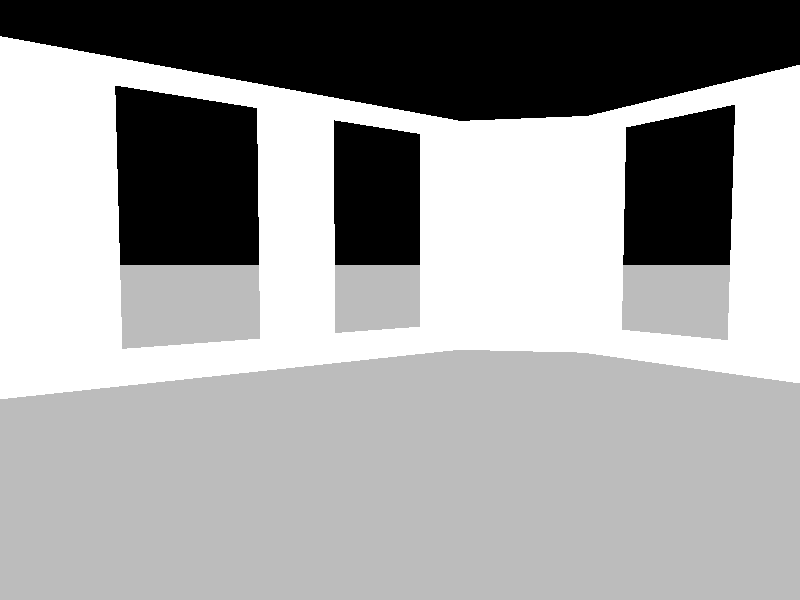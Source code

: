 #include "colors.inc"
#include "textures.inc"
#include "shapes.inc"
#include "metals.inc"
#include "glass.inc"
#include "woods.inc"

//CAMERA

camera { 
        location <0,150,-200> look_at <500,100,500>
        }                                                                                                                                                            
        
//LUMIERES

light_source {
           <0,1000,0>
           color White
             }

//TEXTURES

#declare T_Mur = texture { pigment { White } }


//MESHS

#declare Mur = object { box { <0,0,0> <1000,400,50> } }
#declare Mur_Joint = object { box { <0,0,0> <220,400,50> } }

#declare V_mur = object { box { <0,0,0> <200,340,100> } }

//ASSEMBLAGE

#declare Murs = union {    

                difference{
                
                object { Mur texture {T_Mur} }
                 
                object { V_mur texture {T_Mur} translate <450,40,-0.01> }
                object { V_mur texture {T_Mur} translate <750,40,-0.01> }
                 
                } 
                
                difference { 
                
                object { Mur texture {T_Mur} rotate <0,90,0> translate <1150,0,-150>} 
                
                object { V_mur texture {T_Mur } rotate <0,90,0> translate <1149.99,40,-190> }
                }
                
                object { Mur_Joint texture {T_Mur} rotate <0,45,0> translate <1000,0,0>}
                }
#declare fenetre = union {
                
                }
//MIS EN SCENE
 
 
    //Murs 
object { Murs translate <-300,0,600> }

    //Sol
plane {y, -1 pigment { Gray50} }

    //Plafond
//plane {y, 400 pigment { Gray50} }